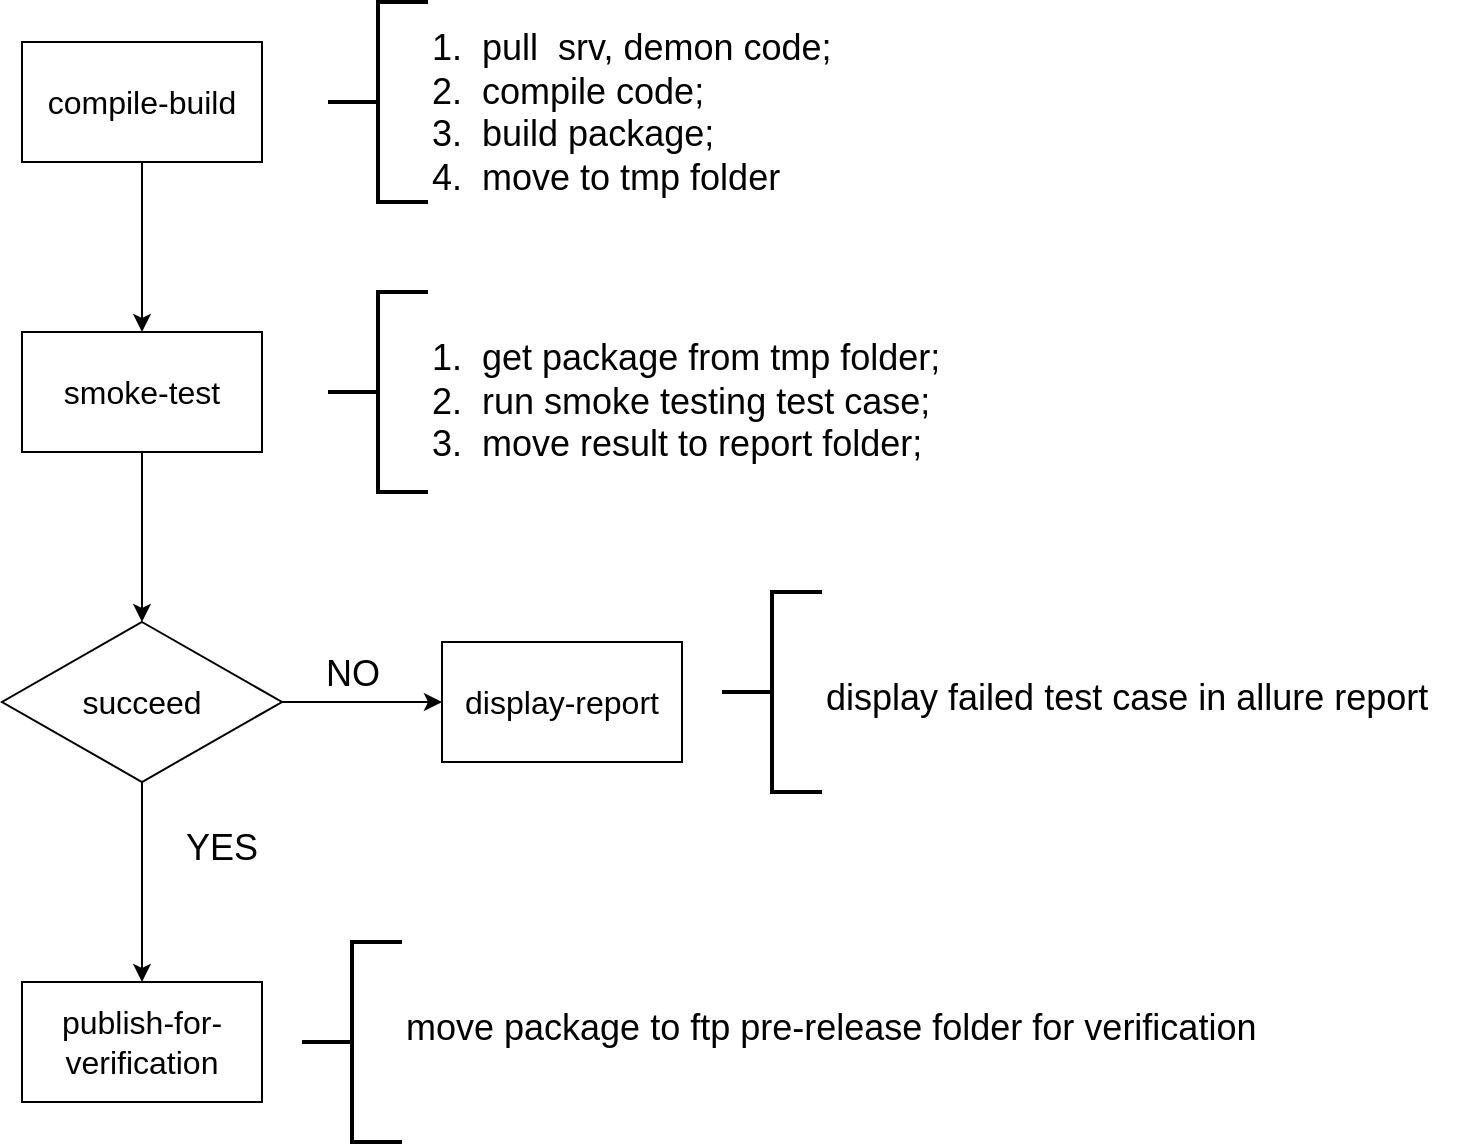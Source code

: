 <mxfile version="12.0.3" type="github" pages="1"><diagram id="MCcs-KJA6Zhg1AuJ8k5i" name="Page-1"><mxGraphModel dx="1360" dy="753" grid="1" gridSize="10" guides="1" tooltips="1" connect="1" arrows="1" fold="1" page="1" pageScale="1" pageWidth="827" pageHeight="1169" math="0" shadow="0"><root><mxCell id="0"/><mxCell id="1" parent="0"/><mxCell id="OEbYoKxUWS02Nmw_MQ6T-5" style="edgeStyle=orthogonalEdgeStyle;rounded=0;orthogonalLoop=1;jettySize=auto;html=1;exitX=0.5;exitY=1;exitDx=0;exitDy=0;entryX=0.5;entryY=0;entryDx=0;entryDy=0;" edge="1" parent="1" source="OEbYoKxUWS02Nmw_MQ6T-1" target="OEbYoKxUWS02Nmw_MQ6T-4"><mxGeometry relative="1" as="geometry"/></mxCell><mxCell id="OEbYoKxUWS02Nmw_MQ6T-1" value="&lt;font style=&quot;font-size: 16px&quot;&gt;compile-build&lt;/font&gt;" style="rounded=0;whiteSpace=wrap;html=1;" vertex="1" parent="1"><mxGeometry x="210" y="150" width="120" height="60" as="geometry"/></mxCell><mxCell id="OEbYoKxUWS02Nmw_MQ6T-2" value="" style="strokeWidth=2;html=1;shape=mxgraph.flowchart.annotation_2;align=left;labelPosition=right;pointerEvents=1;connectable=0;" vertex="1" parent="1"><mxGeometry x="363" y="130" width="50" height="100" as="geometry"/></mxCell><mxCell id="OEbYoKxUWS02Nmw_MQ6T-3" value="&lt;font style=&quot;font-size: 18px&quot;&gt;1.&amp;nbsp; pull&amp;nbsp; srv, demon code;&lt;br&gt;2.&amp;nbsp; compile code;&lt;br&gt;3.&amp;nbsp; build package;&lt;br&gt;4.&amp;nbsp; move to tmp folder&lt;/font&gt;" style="text;html=1;resizable=0;points=[];autosize=1;align=left;verticalAlign=top;spacingTop=-4;" vertex="1" parent="1"><mxGeometry x="413" y="140" width="220" height="70" as="geometry"/></mxCell><mxCell id="OEbYoKxUWS02Nmw_MQ6T-9" style="edgeStyle=orthogonalEdgeStyle;rounded=0;orthogonalLoop=1;jettySize=auto;html=1;exitX=0.5;exitY=1;exitDx=0;exitDy=0;entryX=0.5;entryY=0;entryDx=0;entryDy=0;" edge="1" parent="1" source="OEbYoKxUWS02Nmw_MQ6T-4" target="OEbYoKxUWS02Nmw_MQ6T-8"><mxGeometry relative="1" as="geometry"/></mxCell><mxCell id="OEbYoKxUWS02Nmw_MQ6T-4" value="&lt;font style=&quot;font-size: 16px&quot;&gt;smoke-test&lt;/font&gt;" style="rounded=0;whiteSpace=wrap;html=1;" vertex="1" parent="1"><mxGeometry x="210" y="295" width="120" height="60" as="geometry"/></mxCell><mxCell id="OEbYoKxUWS02Nmw_MQ6T-6" value="" style="strokeWidth=2;html=1;shape=mxgraph.flowchart.annotation_2;align=left;labelPosition=right;pointerEvents=1;connectable=0;" vertex="1" parent="1"><mxGeometry x="363" y="275" width="50" height="100" as="geometry"/></mxCell><mxCell id="OEbYoKxUWS02Nmw_MQ6T-7" value="&lt;font style=&quot;font-size: 18px&quot;&gt;1.&amp;nbsp; get package from tmp folder;&amp;nbsp;&lt;br&gt;2.&amp;nbsp; run smoke testing test case;&lt;br&gt;3.&amp;nbsp; move result to report folder;&lt;/font&gt;" style="text;html=1;resizable=0;points=[];autosize=1;align=left;verticalAlign=top;spacingTop=-4;" vertex="1" parent="1"><mxGeometry x="413" y="295" width="270" height="50" as="geometry"/></mxCell><mxCell id="OEbYoKxUWS02Nmw_MQ6T-11" style="edgeStyle=orthogonalEdgeStyle;rounded=0;orthogonalLoop=1;jettySize=auto;html=1;exitX=0.5;exitY=1;exitDx=0;exitDy=0;entryX=0.5;entryY=0;entryDx=0;entryDy=0;" edge="1" parent="1" source="OEbYoKxUWS02Nmw_MQ6T-8" target="OEbYoKxUWS02Nmw_MQ6T-10"><mxGeometry relative="1" as="geometry"/></mxCell><mxCell id="OEbYoKxUWS02Nmw_MQ6T-16" style="edgeStyle=orthogonalEdgeStyle;rounded=0;orthogonalLoop=1;jettySize=auto;html=1;exitX=1;exitY=0.5;exitDx=0;exitDy=0;entryX=0;entryY=0.5;entryDx=0;entryDy=0;" edge="1" parent="1" source="OEbYoKxUWS02Nmw_MQ6T-8" target="OEbYoKxUWS02Nmw_MQ6T-15"><mxGeometry relative="1" as="geometry"/></mxCell><mxCell id="OEbYoKxUWS02Nmw_MQ6T-8" value="&lt;font style=&quot;font-size: 16px&quot;&gt;succeed&lt;/font&gt;" style="rhombus;whiteSpace=wrap;html=1;" vertex="1" parent="1"><mxGeometry x="200" y="440" width="140" height="80" as="geometry"/></mxCell><mxCell id="OEbYoKxUWS02Nmw_MQ6T-10" value="&lt;font style=&quot;font-size: 16px&quot;&gt;publish-for-verification&lt;/font&gt;" style="rounded=0;whiteSpace=wrap;html=1;" vertex="1" parent="1"><mxGeometry x="210" y="620" width="120" height="60" as="geometry"/></mxCell><mxCell id="OEbYoKxUWS02Nmw_MQ6T-12" value="&lt;font style=&quot;font-size: 18px&quot;&gt;YES&lt;/font&gt;" style="text;html=1;resizable=0;points=[];autosize=1;align=left;verticalAlign=top;spacingTop=-4;" vertex="1" parent="1"><mxGeometry x="290" y="540" width="50" height="20" as="geometry"/></mxCell><mxCell id="OEbYoKxUWS02Nmw_MQ6T-13" value="" style="strokeWidth=2;html=1;shape=mxgraph.flowchart.annotation_2;align=left;labelPosition=right;pointerEvents=1;connectable=0;" vertex="1" parent="1"><mxGeometry x="350" y="600" width="50" height="100" as="geometry"/></mxCell><mxCell id="OEbYoKxUWS02Nmw_MQ6T-14" value="&lt;font style=&quot;font-size: 18px&quot;&gt;move package to ftp pre-release folder for verification&lt;/font&gt;" style="text;html=1;resizable=0;points=[];autosize=1;align=left;verticalAlign=top;spacingTop=-4;" vertex="1" parent="1"><mxGeometry x="400" y="630" width="440" height="20" as="geometry"/></mxCell><mxCell id="OEbYoKxUWS02Nmw_MQ6T-15" value="&lt;font style=&quot;font-size: 16px&quot;&gt;display-report&lt;/font&gt;" style="rounded=0;whiteSpace=wrap;html=1;" vertex="1" parent="1"><mxGeometry x="420" y="450" width="120" height="60" as="geometry"/></mxCell><mxCell id="OEbYoKxUWS02Nmw_MQ6T-17" value="&lt;font style=&quot;font-size: 18px&quot;&gt;NO&lt;/font&gt;" style="text;html=1;resizable=0;points=[];autosize=1;align=left;verticalAlign=top;spacingTop=-4;" vertex="1" parent="1"><mxGeometry x="360" y="452.5" width="40" height="20" as="geometry"/></mxCell><mxCell id="OEbYoKxUWS02Nmw_MQ6T-18" value="" style="strokeWidth=2;html=1;shape=mxgraph.flowchart.annotation_2;align=left;labelPosition=right;pointerEvents=1;connectable=0;" vertex="1" parent="1"><mxGeometry x="560" y="425" width="50" height="100" as="geometry"/></mxCell><mxCell id="OEbYoKxUWS02Nmw_MQ6T-19" value="&lt;span style=&quot;font-size: 18px&quot;&gt;display failed test case in allure report&lt;/span&gt;" style="text;html=1;resizable=0;points=[];autosize=1;align=left;verticalAlign=top;spacingTop=-4;" vertex="1" parent="1"><mxGeometry x="610" y="465" width="320" height="20" as="geometry"/></mxCell></root></mxGraphModel></diagram></mxfile>
